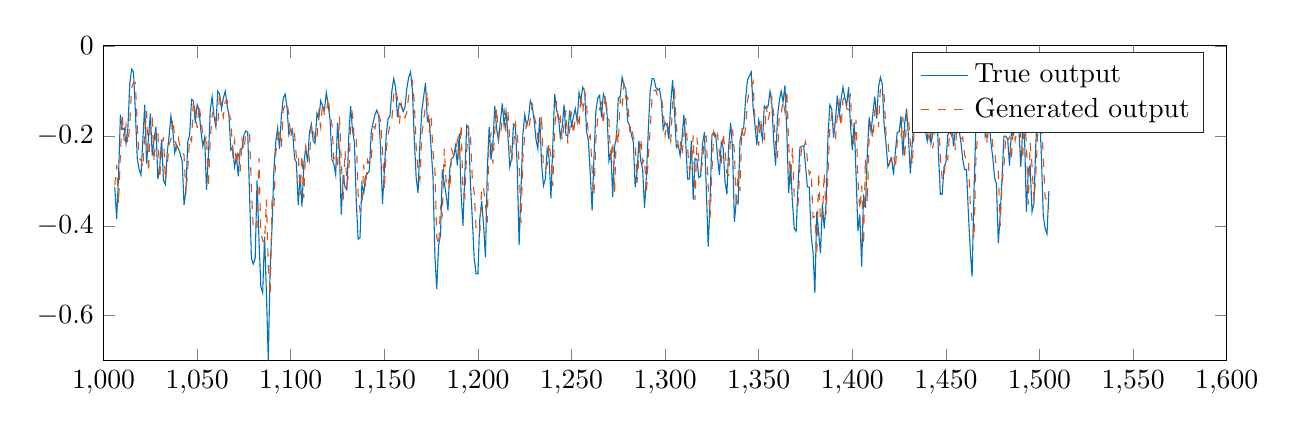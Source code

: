 % This file was created by matlab2tikz.
%
\definecolor{mycolor1}{rgb}{0.0,0.447,0.741}%
\definecolor{mycolor2}{rgb}{0.85,0.325,0.098}%
%
\begin{tikzpicture}

\begin{axis}[%
width=14.264cm,
height=4cm,
at={(0cm,0cm)},
scale only axis,
xmin=1000,
xmax=1600,
ymin=-0.7,
ymax=0,
axis background/.style={fill=white},
legend style={legend cell align=left, align=left, draw=white!15!black}
]
\addplot [color=mycolor1]
  table[row sep=crcr]{%
1006	-0.314\\
1007	-0.385\\
1008	-0.29\\
1009	-0.153\\
1010	-0.186\\
1011	-0.183\\
1012	-0.217\\
1013	-0.183\\
1014	-0.085\\
1015	-0.052\\
1016	-0.058\\
1017	-0.146\\
1018	-0.25\\
1019	-0.275\\
1020	-0.287\\
1021	-0.208\\
1022	-0.131\\
1023	-0.262\\
1024	-0.204\\
1025	-0.15\\
1026	-0.244\\
1027	-0.208\\
1028	-0.18\\
1029	-0.296\\
1030	-0.269\\
1031	-0.208\\
1032	-0.299\\
1033	-0.308\\
1034	-0.238\\
1035	-0.201\\
1036	-0.156\\
1037	-0.189\\
1038	-0.238\\
1039	-0.22\\
1040	-0.229\\
1041	-0.241\\
1042	-0.256\\
1043	-0.354\\
1044	-0.32\\
1045	-0.214\\
1046	-0.198\\
1047	-0.119\\
1048	-0.122\\
1049	-0.171\\
1050	-0.131\\
1051	-0.143\\
1052	-0.189\\
1053	-0.223\\
1054	-0.204\\
1055	-0.32\\
1056	-0.247\\
1057	-0.143\\
1058	-0.113\\
1059	-0.156\\
1060	-0.18\\
1061	-0.101\\
1062	-0.107\\
1063	-0.14\\
1064	-0.116\\
1065	-0.101\\
1066	-0.131\\
1067	-0.156\\
1068	-0.232\\
1069	-0.226\\
1070	-0.269\\
1071	-0.247\\
1072	-0.29\\
1073	-0.229\\
1074	-0.229\\
1075	-0.198\\
1076	-0.189\\
1077	-0.192\\
1078	-0.333\\
1079	-0.473\\
1080	-0.485\\
1081	-0.473\\
1082	-0.299\\
1083	-0.427\\
1084	-0.534\\
1085	-0.549\\
1086	-0.424\\
1087	-0.549\\
1088	-0.699\\
1089	-0.494\\
1090	-0.403\\
1091	-0.275\\
1092	-0.214\\
1093	-0.183\\
1094	-0.229\\
1095	-0.156\\
1096	-0.116\\
1097	-0.107\\
1098	-0.137\\
1099	-0.198\\
1100	-0.186\\
1101	-0.189\\
1102	-0.25\\
1103	-0.259\\
1104	-0.354\\
1105	-0.287\\
1106	-0.357\\
1107	-0.262\\
1108	-0.226\\
1109	-0.259\\
1110	-0.192\\
1111	-0.174\\
1112	-0.211\\
1113	-0.217\\
1114	-0.15\\
1115	-0.162\\
1116	-0.122\\
1117	-0.134\\
1118	-0.143\\
1119	-0.104\\
1120	-0.131\\
1121	-0.165\\
1122	-0.253\\
1123	-0.262\\
1124	-0.287\\
1125	-0.171\\
1126	-0.235\\
1127	-0.375\\
1128	-0.287\\
1129	-0.314\\
1130	-0.32\\
1131	-0.201\\
1132	-0.134\\
1133	-0.189\\
1134	-0.214\\
1135	-0.345\\
1136	-0.43\\
1137	-0.427\\
1138	-0.308\\
1139	-0.327\\
1140	-0.29\\
1141	-0.284\\
1142	-0.278\\
1143	-0.192\\
1144	-0.171\\
1145	-0.153\\
1146	-0.143\\
1147	-0.156\\
1148	-0.229\\
1149	-0.351\\
1150	-0.278\\
1151	-0.198\\
1152	-0.162\\
1153	-0.156\\
1154	-0.101\\
1155	-0.073\\
1156	-0.092\\
1157	-0.159\\
1158	-0.128\\
1159	-0.131\\
1160	-0.146\\
1161	-0.137\\
1162	-0.095\\
1163	-0.07\\
1164	-0.058\\
1165	-0.098\\
1166	-0.208\\
1167	-0.293\\
1168	-0.327\\
1169	-0.217\\
1170	-0.146\\
1171	-0.113\\
1172	-0.082\\
1173	-0.168\\
1174	-0.165\\
1175	-0.229\\
1176	-0.293\\
1177	-0.467\\
1178	-0.54\\
1179	-0.443\\
1180	-0.421\\
1181	-0.275\\
1182	-0.305\\
1183	-0.33\\
1184	-0.366\\
1185	-0.272\\
1186	-0.25\\
1187	-0.247\\
1188	-0.223\\
1189	-0.266\\
1190	-0.195\\
1191	-0.327\\
1192	-0.4\\
1193	-0.284\\
1194	-0.177\\
1195	-0.183\\
1196	-0.308\\
1197	-0.385\\
1198	-0.473\\
1199	-0.507\\
1200	-0.507\\
1201	-0.385\\
1202	-0.345\\
1203	-0.397\\
1204	-0.47\\
1205	-0.275\\
1206	-0.18\\
1207	-0.253\\
1208	-0.217\\
1209	-0.134\\
1210	-0.186\\
1211	-0.211\\
1212	-0.168\\
1213	-0.128\\
1214	-0.177\\
1215	-0.146\\
1216	-0.198\\
1217	-0.269\\
1218	-0.25\\
1219	-0.174\\
1220	-0.177\\
1221	-0.269\\
1222	-0.443\\
1223	-0.32\\
1224	-0.198\\
1225	-0.153\\
1226	-0.177\\
1227	-0.162\\
1228	-0.122\\
1229	-0.134\\
1230	-0.165\\
1231	-0.208\\
1232	-0.229\\
1233	-0.159\\
1234	-0.262\\
1235	-0.311\\
1236	-0.296\\
1237	-0.229\\
1238	-0.25\\
1239	-0.339\\
1240	-0.22\\
1241	-0.107\\
1242	-0.143\\
1243	-0.156\\
1244	-0.204\\
1245	-0.18\\
1246	-0.131\\
1247	-0.198\\
1248	-0.201\\
1249	-0.143\\
1250	-0.177\\
1251	-0.159\\
1252	-0.14\\
1253	-0.168\\
1254	-0.104\\
1255	-0.122\\
1256	-0.092\\
1257	-0.101\\
1258	-0.189\\
1259	-0.211\\
1260	-0.284\\
1261	-0.366\\
1262	-0.247\\
1263	-0.146\\
1264	-0.116\\
1265	-0.11\\
1266	-0.159\\
1267	-0.107\\
1268	-0.119\\
1269	-0.153\\
1270	-0.256\\
1271	-0.235\\
1272	-0.336\\
1273	-0.223\\
1274	-0.204\\
1275	-0.116\\
1276	-0.113\\
1277	-0.07\\
1278	-0.088\\
1279	-0.095\\
1280	-0.168\\
1281	-0.177\\
1282	-0.198\\
1283	-0.214\\
1284	-0.314\\
1285	-0.281\\
1286	-0.211\\
1287	-0.256\\
1288	-0.275\\
1289	-0.36\\
1290	-0.29\\
1291	-0.189\\
1292	-0.101\\
1293	-0.073\\
1294	-0.073\\
1295	-0.092\\
1296	-0.098\\
1297	-0.095\\
1298	-0.125\\
1299	-0.186\\
1300	-0.171\\
1301	-0.177\\
1302	-0.208\\
1303	-0.128\\
1304	-0.076\\
1305	-0.146\\
1306	-0.226\\
1307	-0.22\\
1308	-0.244\\
1309	-0.208\\
1310	-0.153\\
1311	-0.214\\
1312	-0.296\\
1313	-0.296\\
1314	-0.211\\
1315	-0.342\\
1316	-0.25\\
1317	-0.253\\
1318	-0.293\\
1319	-0.29\\
1320	-0.217\\
1321	-0.192\\
1322	-0.32\\
1323	-0.446\\
1324	-0.348\\
1325	-0.198\\
1326	-0.192\\
1327	-0.198\\
1328	-0.247\\
1329	-0.287\\
1330	-0.214\\
1331	-0.226\\
1332	-0.302\\
1333	-0.33\\
1334	-0.22\\
1335	-0.171\\
1336	-0.229\\
1337	-0.391\\
1338	-0.345\\
1339	-0.351\\
1340	-0.211\\
1341	-0.192\\
1342	-0.18\\
1343	-0.119\\
1344	-0.076\\
1345	-0.067\\
1346	-0.058\\
1347	-0.137\\
1348	-0.177\\
1349	-0.22\\
1350	-0.165\\
1351	-0.183\\
1352	-0.208\\
1353	-0.134\\
1354	-0.14\\
1355	-0.134\\
1356	-0.101\\
1357	-0.128\\
1358	-0.211\\
1359	-0.266\\
1360	-0.159\\
1361	-0.122\\
1362	-0.101\\
1363	-0.125\\
1364	-0.088\\
1365	-0.192\\
1366	-0.327\\
1367	-0.262\\
1368	-0.348\\
1369	-0.406\\
1370	-0.412\\
1371	-0.311\\
1372	-0.226\\
1373	-0.223\\
1374	-0.223\\
1375	-0.266\\
1376	-0.314\\
1377	-0.314\\
1378	-0.421\\
1379	-0.458\\
1380	-0.549\\
1381	-0.369\\
1382	-0.415\\
1383	-0.461\\
1384	-0.351\\
1385	-0.406\\
1386	-0.348\\
1387	-0.201\\
1388	-0.131\\
1389	-0.14\\
1390	-0.204\\
1391	-0.165\\
1392	-0.11\\
1393	-0.156\\
1394	-0.119\\
1395	-0.092\\
1396	-0.116\\
1397	-0.131\\
1398	-0.092\\
1399	-0.177\\
1400	-0.232\\
1401	-0.171\\
1402	-0.287\\
1403	-0.412\\
1404	-0.375\\
1405	-0.491\\
1406	-0.33\\
1407	-0.36\\
1408	-0.241\\
1409	-0.159\\
1410	-0.192\\
1411	-0.15\\
1412	-0.113\\
1413	-0.162\\
1414	-0.092\\
1415	-0.07\\
1416	-0.085\\
1417	-0.177\\
1418	-0.217\\
1419	-0.269\\
1420	-0.259\\
1421	-0.25\\
1422	-0.287\\
1423	-0.235\\
1424	-0.192\\
1425	-0.192\\
1426	-0.156\\
1427	-0.244\\
1428	-0.171\\
1429	-0.14\\
1430	-0.204\\
1431	-0.284\\
1432	-0.217\\
1433	-0.165\\
1434	-0.14\\
1435	-0.165\\
1436	-0.113\\
1437	-0.113\\
1438	-0.15\\
1439	-0.189\\
1440	-0.211\\
1441	-0.165\\
1442	-0.217\\
1443	-0.198\\
1444	-0.119\\
1445	-0.125\\
1446	-0.238\\
1447	-0.33\\
1448	-0.33\\
1449	-0.269\\
1450	-0.259\\
1451	-0.198\\
1452	-0.192\\
1453	-0.153\\
1454	-0.223\\
1455	-0.189\\
1456	-0.125\\
1457	-0.186\\
1458	-0.214\\
1459	-0.253\\
1460	-0.275\\
1461	-0.275\\
1462	-0.372\\
1463	-0.455\\
1464	-0.513\\
1465	-0.323\\
1466	-0.183\\
1467	-0.119\\
1468	-0.085\\
1469	-0.137\\
1470	-0.116\\
1471	-0.201\\
1472	-0.18\\
1473	-0.162\\
1474	-0.214\\
1475	-0.247\\
1476	-0.293\\
1477	-0.308\\
1478	-0.439\\
1479	-0.375\\
1480	-0.293\\
1481	-0.201\\
1482	-0.201\\
1483	-0.208\\
1484	-0.266\\
1485	-0.189\\
1486	-0.198\\
1487	-0.186\\
1488	-0.107\\
1489	-0.186\\
1490	-0.269\\
1491	-0.183\\
1492	-0.201\\
1493	-0.369\\
1494	-0.275\\
1495	-0.266\\
1496	-0.369\\
1497	-0.351\\
1498	-0.22\\
1499	-0.14\\
1500	-0.146\\
1501	-0.244\\
1502	-0.378\\
1503	-0.406\\
1504	-0.418\\
1505	-0.323\\
};
\addlegendentry{True output}

\addplot [color=mycolor2, dashed]
  table[row sep=crcr]{%
1006	-0.31\\
1007	-0.265\\
1008	-0.351\\
1009	-0.24\\
1010	-0.154\\
1011	-0.212\\
1012	-0.176\\
1013	-0.218\\
1014	-0.175\\
1015	-0.093\\
1016	-0.082\\
1017	-0.082\\
1018	-0.176\\
1019	-0.249\\
1020	-0.254\\
1021	-0.271\\
1022	-0.195\\
1023	-0.145\\
1024	-0.282\\
1025	-0.171\\
1026	-0.162\\
1027	-0.259\\
1028	-0.185\\
1029	-0.187\\
1030	-0.296\\
1031	-0.23\\
1032	-0.203\\
1033	-0.299\\
1034	-0.267\\
1035	-0.22\\
1036	-0.207\\
1037	-0.162\\
1038	-0.202\\
1039	-0.228\\
1040	-0.206\\
1041	-0.227\\
1042	-0.231\\
1043	-0.243\\
1044	-0.33\\
1045	-0.273\\
1046	-0.203\\
1047	-0.212\\
1048	-0.121\\
1049	-0.147\\
1050	-0.183\\
1051	-0.131\\
1052	-0.162\\
1053	-0.198\\
1054	-0.216\\
1055	-0.198\\
1056	-0.315\\
1057	-0.208\\
1058	-0.153\\
1059	-0.141\\
1060	-0.173\\
1061	-0.181\\
1062	-0.104\\
1063	-0.137\\
1064	-0.158\\
1065	-0.124\\
1066	-0.121\\
1067	-0.153\\
1068	-0.163\\
1069	-0.238\\
1070	-0.21\\
1071	-0.265\\
1072	-0.229\\
1073	-0.279\\
1074	-0.208\\
1075	-0.232\\
1076	-0.194\\
1077	-0.195\\
1078	-0.194\\
1079	-0.321\\
1080	-0.407\\
1081	-0.399\\
1082	-0.403\\
1083	-0.249\\
1084	-0.415\\
1085	-0.433\\
1086	-0.438\\
1087	-0.342\\
1088	-0.49\\
1089	-0.554\\
1090	-0.348\\
1091	-0.363\\
1092	-0.237\\
1093	-0.21\\
1094	-0.183\\
1095	-0.227\\
1096	-0.141\\
1097	-0.132\\
1098	-0.125\\
1099	-0.155\\
1100	-0.204\\
1101	-0.179\\
1102	-0.195\\
1103	-0.247\\
1104	-0.238\\
1105	-0.332\\
1106	-0.243\\
1107	-0.339\\
1108	-0.22\\
1109	-0.227\\
1110	-0.253\\
1111	-0.175\\
1112	-0.185\\
1113	-0.214\\
1114	-0.205\\
1115	-0.149\\
1116	-0.181\\
1117	-0.127\\
1118	-0.153\\
1119	-0.154\\
1120	-0.115\\
1121	-0.154\\
1122	-0.173\\
1123	-0.252\\
1124	-0.237\\
1125	-0.273\\
1126	-0.156\\
1127	-0.255\\
1128	-0.342\\
1129	-0.233\\
1130	-0.308\\
1131	-0.284\\
1132	-0.179\\
1133	-0.153\\
1134	-0.208\\
1135	-0.203\\
1136	-0.328\\
1137	-0.367\\
1138	-0.359\\
1139	-0.264\\
1140	-0.315\\
1141	-0.253\\
1142	-0.264\\
1143	-0.255\\
1144	-0.177\\
1145	-0.184\\
1146	-0.159\\
1147	-0.153\\
1148	-0.167\\
1149	-0.231\\
1150	-0.321\\
1151	-0.233\\
1152	-0.198\\
1153	-0.175\\
1154	-0.166\\
1155	-0.108\\
1156	-0.096\\
1157	-0.117\\
1158	-0.175\\
1159	-0.129\\
1160	-0.153\\
1161	-0.16\\
1162	-0.148\\
1163	-0.11\\
1164	-0.096\\
1165	-0.08\\
1166	-0.124\\
1167	-0.223\\
1168	-0.277\\
1169	-0.298\\
1170	-0.198\\
1171	-0.165\\
1172	-0.133\\
1173	-0.101\\
1174	-0.193\\
1175	-0.16\\
1176	-0.236\\
1177	-0.275\\
1178	-0.425\\
1179	-0.444\\
1180	-0.359\\
1181	-0.375\\
1182	-0.229\\
1183	-0.302\\
1184	-0.289\\
1185	-0.32\\
1186	-0.231\\
1187	-0.245\\
1188	-0.235\\
1189	-0.21\\
1190	-0.256\\
1191	-0.175\\
1192	-0.325\\
1193	-0.337\\
1194	-0.233\\
1195	-0.183\\
1196	-0.199\\
1197	-0.296\\
1198	-0.328\\
1199	-0.405\\
1200	-0.417\\
1201	-0.418\\
1202	-0.312\\
1203	-0.316\\
1204	-0.352\\
1205	-0.393\\
1206	-0.207\\
1207	-0.196\\
1208	-0.262\\
1209	-0.188\\
1210	-0.138\\
1211	-0.207\\
1212	-0.2\\
1213	-0.163\\
1214	-0.144\\
1215	-0.193\\
1216	-0.144\\
1217	-0.209\\
1218	-0.257\\
1219	-0.225\\
1220	-0.172\\
1221	-0.192\\
1222	-0.263\\
1223	-0.394\\
1224	-0.249\\
1225	-0.2\\
1226	-0.172\\
1227	-0.187\\
1228	-0.161\\
1229	-0.131\\
1230	-0.155\\
1231	-0.173\\
1232	-0.207\\
1233	-0.221\\
1234	-0.154\\
1235	-0.275\\
1236	-0.275\\
1237	-0.264\\
1238	-0.215\\
1239	-0.25\\
1240	-0.312\\
1241	-0.184\\
1242	-0.123\\
1243	-0.173\\
1244	-0.159\\
1245	-0.21\\
1246	-0.175\\
1247	-0.143\\
1248	-0.217\\
1249	-0.188\\
1250	-0.146\\
1251	-0.197\\
1252	-0.158\\
1253	-0.152\\
1254	-0.182\\
1255	-0.108\\
1256	-0.149\\
1257	-0.103\\
1258	-0.125\\
1259	-0.206\\
1260	-0.199\\
1261	-0.276\\
1262	-0.333\\
1263	-0.21\\
1264	-0.162\\
1265	-0.14\\
1266	-0.128\\
1267	-0.176\\
1268	-0.109\\
1269	-0.144\\
1270	-0.166\\
1271	-0.257\\
1272	-0.212\\
1273	-0.327\\
1274	-0.187\\
1275	-0.218\\
1276	-0.119\\
1277	-0.14\\
1278	-0.085\\
1279	-0.116\\
1280	-0.114\\
1281	-0.187\\
1282	-0.176\\
1283	-0.204\\
1284	-0.212\\
1285	-0.305\\
1286	-0.247\\
1287	-0.206\\
1288	-0.26\\
1289	-0.251\\
1290	-0.331\\
1291	-0.245\\
1292	-0.188\\
1293	-0.118\\
1294	-0.1\\
1295	-0.098\\
1296	-0.114\\
1297	-0.116\\
1298	-0.114\\
1299	-0.145\\
1300	-0.199\\
1301	-0.17\\
1302	-0.187\\
1303	-0.211\\
1304	-0.128\\
1305	-0.102\\
1306	-0.176\\
1307	-0.224\\
1308	-0.207\\
1309	-0.244\\
1310	-0.199\\
1311	-0.161\\
1312	-0.228\\
1313	-0.277\\
1314	-0.264\\
1315	-0.199\\
1316	-0.343\\
1317	-0.204\\
1318	-0.256\\
1319	-0.276\\
1320	-0.26\\
1321	-0.203\\
1322	-0.201\\
1323	-0.312\\
1324	-0.382\\
1325	-0.279\\
1326	-0.193\\
1327	-0.212\\
1328	-0.197\\
1329	-0.239\\
1330	-0.263\\
1331	-0.194\\
1332	-0.234\\
1333	-0.284\\
1334	-0.288\\
1335	-0.195\\
1336	-0.188\\
1337	-0.235\\
1338	-0.358\\
1339	-0.277\\
1340	-0.323\\
1341	-0.183\\
1342	-0.209\\
1343	-0.181\\
1344	-0.124\\
1345	-0.097\\
1346	-0.09\\
1347	-0.079\\
1348	-0.165\\
1349	-0.182\\
1350	-0.222\\
1351	-0.162\\
1352	-0.199\\
1353	-0.207\\
1354	-0.133\\
1355	-0.165\\
1356	-0.146\\
1357	-0.115\\
1358	-0.153\\
1359	-0.218\\
1360	-0.25\\
1361	-0.148\\
1362	-0.15\\
1363	-0.122\\
1364	-0.147\\
1365	-0.098\\
1366	-0.218\\
1367	-0.306\\
1368	-0.226\\
1369	-0.34\\
1370	-0.351\\
1371	-0.353\\
1372	-0.268\\
1373	-0.221\\
1374	-0.228\\
1375	-0.213\\
1376	-0.254\\
1377	-0.286\\
1378	-0.278\\
1379	-0.382\\
1380	-0.379\\
1381	-0.465\\
1382	-0.281\\
1383	-0.393\\
1384	-0.382\\
1385	-0.282\\
1386	-0.374\\
1387	-0.284\\
1388	-0.181\\
1389	-0.151\\
1390	-0.159\\
1391	-0.208\\
1392	-0.155\\
1393	-0.126\\
1394	-0.18\\
1395	-0.12\\
1396	-0.112\\
1397	-0.14\\
1398	-0.142\\
1399	-0.106\\
1400	-0.201\\
1401	-0.223\\
1402	-0.164\\
1403	-0.298\\
1404	-0.364\\
1405	-0.311\\
1406	-0.443\\
1407	-0.25\\
1408	-0.349\\
1409	-0.2\\
1410	-0.167\\
1411	-0.207\\
1412	-0.145\\
1413	-0.128\\
1414	-0.18\\
1415	-0.095\\
1416	-0.094\\
1417	-0.11\\
1418	-0.196\\
1419	-0.211\\
1420	-0.26\\
1421	-0.242\\
1422	-0.24\\
1423	-0.274\\
1424	-0.214\\
1425	-0.196\\
1426	-0.2\\
1427	-0.158\\
1428	-0.252\\
1429	-0.15\\
1430	-0.159\\
1431	-0.218\\
1432	-0.265\\
1433	-0.192\\
1434	-0.176\\
1435	-0.157\\
1436	-0.178\\
1437	-0.117\\
1438	-0.136\\
1439	-0.166\\
1440	-0.191\\
1441	-0.207\\
1442	-0.165\\
1443	-0.228\\
1444	-0.188\\
1445	-0.127\\
1446	-0.153\\
1447	-0.246\\
1448	-0.299\\
1449	-0.289\\
1450	-0.247\\
1451	-0.253\\
1452	-0.19\\
1453	-0.2\\
1454	-0.156\\
1455	-0.231\\
1456	-0.176\\
1457	-0.135\\
1458	-0.208\\
1459	-0.203\\
1460	-0.243\\
1461	-0.257\\
1462	-0.254\\
1463	-0.348\\
1464	-0.388\\
1465	-0.429\\
1466	-0.255\\
1467	-0.192\\
1468	-0.14\\
1469	-0.105\\
1470	-0.159\\
1471	-0.12\\
1472	-0.219\\
1473	-0.17\\
1474	-0.172\\
1475	-0.222\\
1476	-0.233\\
1477	-0.275\\
1478	-0.28\\
1479	-0.401\\
1480	-0.304\\
1481	-0.269\\
1482	-0.198\\
1483	-0.21\\
1484	-0.203\\
1485	-0.254\\
1486	-0.169\\
1487	-0.21\\
1488	-0.185\\
1489	-0.11\\
1490	-0.211\\
1491	-0.252\\
1492	-0.164\\
1493	-0.217\\
1494	-0.353\\
1495	-0.216\\
1496	-0.267\\
1497	-0.343\\
1498	-0.291\\
1499	-0.199\\
1500	-0.159\\
1501	-0.166\\
1502	-0.246\\
1503	-0.339\\
1504	-0.341\\
1505	-0.363\\
};
\addlegendentry{Generated output}

\end{axis}
\end{tikzpicture}%